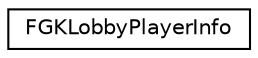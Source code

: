 digraph "Graphical Class Hierarchy"
{
 // LATEX_PDF_SIZE
  edge [fontname="Helvetica",fontsize="10",labelfontname="Helvetica",labelfontsize="10"];
  node [fontname="Helvetica",fontsize="10",shape=record];
  rankdir="LR";
  Node0 [label="FGKLobbyPlayerInfo",height=0.2,width=0.4,color="black", fillcolor="white", style="filled",URL="$structFGKLobbyPlayerInfo.html",tooltip=" "];
}
